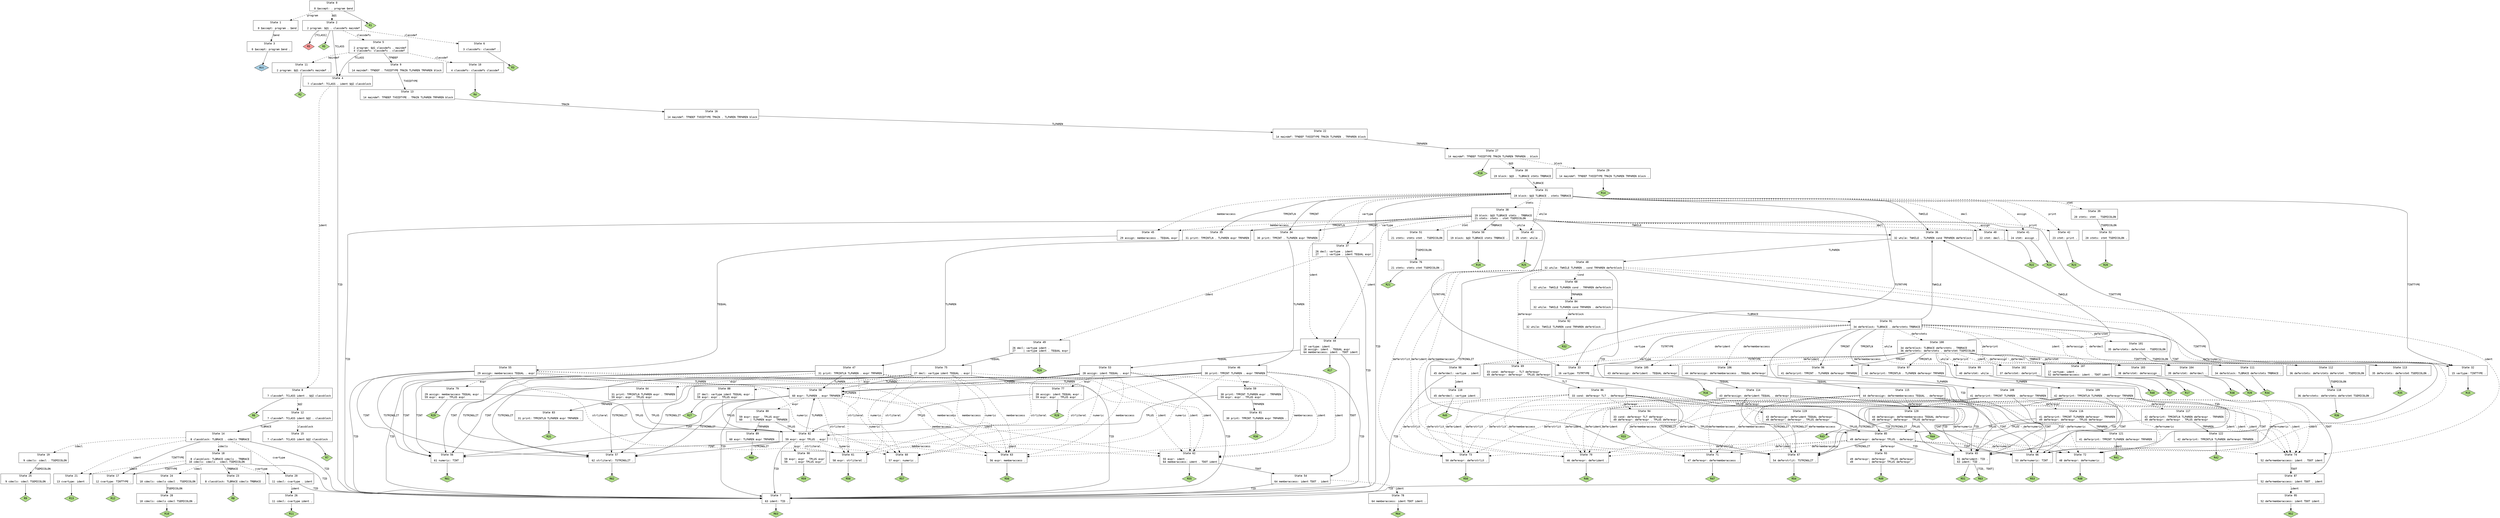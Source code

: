 // Generated by GNU Bison 3.0.2.
// Report bugs to <bug-bison@gnu.org>.
// Home page: <http://www.gnu.org/software/bison/>.

digraph "lsr_bison.y"
{
  node [fontname = courier, shape = box, colorscheme = paired6]
  edge [fontname = courier]

  0 [label="State 0\n\l  0 $accept: . program $end\l"]
  0 -> 1 [style=dashed label="program"]
  0 -> 2 [style=dashed label="$@1"]
  0 -> "0R1" [style=solid]
 "0R1" [label="R1", fillcolor=3, shape=diamond, style=filled]
  1 [label="State 1\n\l  0 $accept: program . $end\l"]
  1 -> 3 [style=solid label="$end"]
  2 [label="State 2\n\l  2 program: $@1 . classdefs maindef\l"]
  2 -> 4 [style=solid label="TCLASS"]
  2 -> 5 [style=dashed label="classdefs"]
  2 -> 6 [style=dashed label="classdef"]
  2 -> "2R5d" [label="[TCLASS]", style=solid]
 "2R5d" [label="R5", fillcolor=5, shape=diamond, style=filled]
  2 -> "2R5" [style=solid]
 "2R5" [label="R5", fillcolor=3, shape=diamond, style=filled]
  3 [label="State 3\n\l  0 $accept: program $end .\l"]
  3 -> "3R0" [style=solid]
 "3R0" [label="Acc", fillcolor=1, shape=diamond, style=filled]
  4 [label="State 4\n\l  7 classdef: TCLASS . ident $@2 classblock\l"]
  4 -> 7 [style=solid label="TID"]
  4 -> 8 [style=dashed label="ident"]
  5 [label="State 5\n\l  2 program: $@1 classdefs . maindef\l  4 classdefs: classdefs . classdef\l"]
  5 -> 9 [style=solid label="TFNDEF"]
  5 -> 4 [style=solid label="TCLASS"]
  5 -> 10 [style=dashed label="classdef"]
  5 -> 11 [style=dashed label="maindef"]
  6 [label="State 6\n\l  3 classdefs: classdef .\l"]
  6 -> "6R3" [style=solid]
 "6R3" [label="R3", fillcolor=3, shape=diamond, style=filled]
  7 [label="State 7\n\l 63 ident: TID .\l"]
  7 -> "7R63" [style=solid]
 "7R63" [label="R63", fillcolor=3, shape=diamond, style=filled]
  8 [label="State 8\n\l  7 classdef: TCLASS ident . $@2 classblock\l"]
  8 -> 12 [style=dashed label="$@2"]
  8 -> "8R6" [style=solid]
 "8R6" [label="R6", fillcolor=3, shape=diamond, style=filled]
  9 [label="State 9\n\l 14 maindef: TFNDEF . TVOIDTYPE TMAIN TLPAREN TRPAREN block\l"]
  9 -> 13 [style=solid label="TVOIDTYPE"]
  10 [label="State 10\n\l  4 classdefs: classdefs classdef .\l"]
  10 -> "10R4" [style=solid]
 "10R4" [label="R4", fillcolor=3, shape=diamond, style=filled]
  11 [label="State 11\n\l  2 program: $@1 classdefs maindef .\l"]
  11 -> "11R2" [style=solid]
 "11R2" [label="R2", fillcolor=3, shape=diamond, style=filled]
  12 [label="State 12\n\l  7 classdef: TCLASS ident $@2 . classblock\l"]
  12 -> 14 [style=solid label="TLBRACE"]
  12 -> 15 [style=dashed label="classblock"]
  13 [label="State 13\n\l 14 maindef: TFNDEF TVOIDTYPE . TMAIN TLPAREN TRPAREN block\l"]
  13 -> 16 [style=solid label="TMAIN"]
  14 [label="State 14\n\l  8 classblock: TLBRACE . cdecls TRBRACE\l"]
  14 -> 7 [style=solid label="TID"]
  14 -> 17 [style=solid label="TINTTYPE"]
  14 -> 18 [style=dashed label="cdecls"]
  14 -> 19 [style=dashed label="cdecl"]
  14 -> 20 [style=dashed label="cvartype"]
  14 -> 21 [style=dashed label="ident"]
  15 [label="State 15\n\l  7 classdef: TCLASS ident $@2 classblock .\l"]
  15 -> "15R7" [style=solid]
 "15R7" [label="R7", fillcolor=3, shape=diamond, style=filled]
  16 [label="State 16\n\l 14 maindef: TFNDEF TVOIDTYPE TMAIN . TLPAREN TRPAREN block\l"]
  16 -> 22 [style=solid label="TLPAREN"]
  17 [label="State 17\n\l 12 cvartype: TINTTYPE .\l"]
  17 -> "17R12" [style=solid]
 "17R12" [label="R12", fillcolor=3, shape=diamond, style=filled]
  18 [label="State 18\n\l  8 classblock: TLBRACE cdecls . TRBRACE\l 10 cdecls: cdecls . cdecl TSEMICOLON\l"]
  18 -> 7 [style=solid label="TID"]
  18 -> 17 [style=solid label="TINTTYPE"]
  18 -> 23 [style=solid label="TRBRACE"]
  18 -> 24 [style=dashed label="cdecl"]
  18 -> 20 [style=dashed label="cvartype"]
  18 -> 21 [style=dashed label="ident"]
  19 [label="State 19\n\l  9 cdecls: cdecl . TSEMICOLON\l"]
  19 -> 25 [style=solid label="TSEMICOLON"]
  20 [label="State 20\n\l 11 cdecl: cvartype . ident\l"]
  20 -> 7 [style=solid label="TID"]
  20 -> 26 [style=dashed label="ident"]
  21 [label="State 21\n\l 13 cvartype: ident .\l"]
  21 -> "21R13" [style=solid]
 "21R13" [label="R13", fillcolor=3, shape=diamond, style=filled]
  22 [label="State 22\n\l 14 maindef: TFNDEF TVOIDTYPE TMAIN TLPAREN . TRPAREN block\l"]
  22 -> 27 [style=solid label="TRPAREN"]
  23 [label="State 23\n\l  8 classblock: TLBRACE cdecls TRBRACE .\l"]
  23 -> "23R8" [style=solid]
 "23R8" [label="R8", fillcolor=3, shape=diamond, style=filled]
  24 [label="State 24\n\l 10 cdecls: cdecls cdecl . TSEMICOLON\l"]
  24 -> 28 [style=solid label="TSEMICOLON"]
  25 [label="State 25\n\l  9 cdecls: cdecl TSEMICOLON .\l"]
  25 -> "25R9" [style=solid]
 "25R9" [label="R9", fillcolor=3, shape=diamond, style=filled]
  26 [label="State 26\n\l 11 cdecl: cvartype ident .\l"]
  26 -> "26R11" [style=solid]
 "26R11" [label="R11", fillcolor=3, shape=diamond, style=filled]
  27 [label="State 27\n\l 14 maindef: TFNDEF TVOIDTYPE TMAIN TLPAREN TRPAREN . block\l"]
  27 -> 29 [style=dashed label="block"]
  27 -> 30 [style=dashed label="$@3"]
  27 -> "27R18" [style=solid]
 "27R18" [label="R18", fillcolor=3, shape=diamond, style=filled]
  28 [label="State 28\n\l 10 cdecls: cdecls cdecl TSEMICOLON .\l"]
  28 -> "28R10" [style=solid]
 "28R10" [label="R10", fillcolor=3, shape=diamond, style=filled]
  29 [label="State 29\n\l 14 maindef: TFNDEF TVOIDTYPE TMAIN TLPAREN TRPAREN block .\l"]
  29 -> "29R14" [style=solid]
 "29R14" [label="R14", fillcolor=3, shape=diamond, style=filled]
  30 [label="State 30\n\l 19 block: $@3 . TLBRACE stmts TRBRACE\l"]
  30 -> 31 [style=solid label="TLBRACE"]
  31 [label="State 31\n\l 19 block: $@3 TLBRACE . stmts TRBRACE\l"]
  31 -> 7 [style=solid label="TID"]
  31 -> 32 [style=solid label="TINTTYPE"]
  31 -> 33 [style=solid label="TSTRTYPE"]
  31 -> 34 [style=solid label="TPRINT"]
  31 -> 35 [style=solid label="TPRINTLN"]
  31 -> 36 [style=solid label="TWHILE"]
  31 -> 37 [style=dashed label="vartype"]
  31 -> 38 [style=dashed label="stmts"]
  31 -> 39 [style=dashed label="stmt"]
  31 -> 40 [style=dashed label="decl"]
  31 -> 41 [style=dashed label="assign"]
  31 -> 42 [style=dashed label="print"]
  31 -> 43 [style=dashed label="while"]
  31 -> 44 [style=dashed label="ident"]
  31 -> 45 [style=dashed label="memberaccess"]
  32 [label="State 32\n\l 15 vartype: TINTTYPE .\l"]
  32 -> "32R15" [style=solid]
 "32R15" [label="R15", fillcolor=3, shape=diamond, style=filled]
  33 [label="State 33\n\l 16 vartype: TSTRTYPE .\l"]
  33 -> "33R16" [style=solid]
 "33R16" [label="R16", fillcolor=3, shape=diamond, style=filled]
  34 [label="State 34\n\l 30 print: TPRINT . TLPAREN expr TRPAREN\l"]
  34 -> 46 [style=solid label="TLPAREN"]
  35 [label="State 35\n\l 31 print: TPRINTLN . TLPAREN expr TRPAREN\l"]
  35 -> 47 [style=solid label="TLPAREN"]
  36 [label="State 36\n\l 32 while: TWHILE . TLPAREN cond TRPAREN deferblock\l"]
  36 -> 48 [style=solid label="TLPAREN"]
  37 [label="State 37\n\l 26 decl: vartype . ident\l 27     | vartype . ident TEQUAL expr\l"]
  37 -> 7 [style=solid label="TID"]
  37 -> 49 [style=dashed label="ident"]
  38 [label="State 38\n\l 19 block: $@3 TLBRACE stmts . TRBRACE\l 21 stmts: stmts . stmt TSEMICOLON\l"]
  38 -> 7 [style=solid label="TID"]
  38 -> 32 [style=solid label="TINTTYPE"]
  38 -> 33 [style=solid label="TSTRTYPE"]
  38 -> 50 [style=solid label="TRBRACE"]
  38 -> 34 [style=solid label="TPRINT"]
  38 -> 35 [style=solid label="TPRINTLN"]
  38 -> 36 [style=solid label="TWHILE"]
  38 -> 37 [style=dashed label="vartype"]
  38 -> 51 [style=dashed label="stmt"]
  38 -> 40 [style=dashed label="decl"]
  38 -> 41 [style=dashed label="assign"]
  38 -> 42 [style=dashed label="print"]
  38 -> 43 [style=dashed label="while"]
  38 -> 44 [style=dashed label="ident"]
  38 -> 45 [style=dashed label="memberaccess"]
  39 [label="State 39\n\l 20 stmts: stmt . TSEMICOLON\l"]
  39 -> 52 [style=solid label="TSEMICOLON"]
  40 [label="State 40\n\l 22 stmt: decl .\l"]
  40 -> "40R22" [style=solid]
 "40R22" [label="R22", fillcolor=3, shape=diamond, style=filled]
  41 [label="State 41\n\l 24 stmt: assign .\l"]
  41 -> "41R24" [style=solid]
 "41R24" [label="R24", fillcolor=3, shape=diamond, style=filled]
  42 [label="State 42\n\l 23 stmt: print .\l"]
  42 -> "42R23" [style=solid]
 "42R23" [label="R23", fillcolor=3, shape=diamond, style=filled]
  43 [label="State 43\n\l 25 stmt: while .\l"]
  43 -> "43R25" [style=solid]
 "43R25" [label="R25", fillcolor=3, shape=diamond, style=filled]
  44 [label="State 44\n\l 17 vartype: ident .\l 28 assign: ident . TEQUAL expr\l 64 memberaccess: ident . TDOT ident\l"]
  44 -> 53 [style=solid label="TEQUAL"]
  44 -> 54 [style=solid label="TDOT"]
  44 -> "44R17" [style=solid]
 "44R17" [label="R17", fillcolor=3, shape=diamond, style=filled]
  45 [label="State 45\n\l 29 assign: memberaccess . TEQUAL expr\l"]
  45 -> 55 [style=solid label="TEQUAL"]
  46 [label="State 46\n\l 30 print: TPRINT TLPAREN . expr TRPAREN\l"]
  46 -> 7 [style=solid label="TID"]
  46 -> 56 [style=solid label="TINT"]
  46 -> 57 [style=solid label="TSTRINGLIT"]
  46 -> 58 [style=solid label="TLPAREN"]
  46 -> 59 [style=dashed label="expr"]
  46 -> 60 [style=dashed label="numeric"]
  46 -> 61 [style=dashed label="strliteral"]
  46 -> 62 [style=dashed label="ident"]
  46 -> 63 [style=dashed label="memberaccess"]
  47 [label="State 47\n\l 31 print: TPRINTLN TLPAREN . expr TRPAREN\l"]
  47 -> 7 [style=solid label="TID"]
  47 -> 56 [style=solid label="TINT"]
  47 -> 57 [style=solid label="TSTRINGLIT"]
  47 -> 58 [style=solid label="TLPAREN"]
  47 -> 64 [style=dashed label="expr"]
  47 -> 60 [style=dashed label="numeric"]
  47 -> 61 [style=dashed label="strliteral"]
  47 -> 62 [style=dashed label="ident"]
  47 -> 63 [style=dashed label="memberaccess"]
  48 [label="State 48\n\l 32 while: TWHILE TLPAREN . cond TRPAREN deferblock\l"]
  48 -> 65 [style=solid label="TID"]
  48 -> 66 [style=solid label="TINT"]
  48 -> 67 [style=solid label="TSTRINGLIT"]
  48 -> 68 [style=dashed label="cond"]
  48 -> 69 [style=dashed label="deferexpr"]
  48 -> 70 [style=dashed label="deferident"]
  48 -> 71 [style=dashed label="defermemberaccess"]
  48 -> 72 [style=dashed label="defernumeric"]
  48 -> 73 [style=dashed label="deferstrlit"]
  48 -> 74 [style=dashed label="ident"]
  49 [label="State 49\n\l 26 decl: vartype ident .\l 27     | vartype ident . TEQUAL expr\l"]
  49 -> 75 [style=solid label="TEQUAL"]
  49 -> "49R26" [style=solid]
 "49R26" [label="R26", fillcolor=3, shape=diamond, style=filled]
  50 [label="State 50\n\l 19 block: $@3 TLBRACE stmts TRBRACE .\l"]
  50 -> "50R19" [style=solid]
 "50R19" [label="R19", fillcolor=3, shape=diamond, style=filled]
  51 [label="State 51\n\l 21 stmts: stmts stmt . TSEMICOLON\l"]
  51 -> 76 [style=solid label="TSEMICOLON"]
  52 [label="State 52\n\l 20 stmts: stmt TSEMICOLON .\l"]
  52 -> "52R20" [style=solid]
 "52R20" [label="R20", fillcolor=3, shape=diamond, style=filled]
  53 [label="State 53\n\l 28 assign: ident TEQUAL . expr\l"]
  53 -> 7 [style=solid label="TID"]
  53 -> 56 [style=solid label="TINT"]
  53 -> 57 [style=solid label="TSTRINGLIT"]
  53 -> 58 [style=solid label="TLPAREN"]
  53 -> 77 [style=dashed label="expr"]
  53 -> 60 [style=dashed label="numeric"]
  53 -> 61 [style=dashed label="strliteral"]
  53 -> 62 [style=dashed label="ident"]
  53 -> 63 [style=dashed label="memberaccess"]
  54 [label="State 54\n\l 64 memberaccess: ident TDOT . ident\l"]
  54 -> 7 [style=solid label="TID"]
  54 -> 78 [style=dashed label="ident"]
  55 [label="State 55\n\l 29 assign: memberaccess TEQUAL . expr\l"]
  55 -> 7 [style=solid label="TID"]
  55 -> 56 [style=solid label="TINT"]
  55 -> 57 [style=solid label="TSTRINGLIT"]
  55 -> 58 [style=solid label="TLPAREN"]
  55 -> 79 [style=dashed label="expr"]
  55 -> 60 [style=dashed label="numeric"]
  55 -> 61 [style=dashed label="strliteral"]
  55 -> 62 [style=dashed label="ident"]
  55 -> 63 [style=dashed label="memberaccess"]
  56 [label="State 56\n\l 61 numeric: TINT .\l"]
  56 -> "56R61" [style=solid]
 "56R61" [label="R61", fillcolor=3, shape=diamond, style=filled]
  57 [label="State 57\n\l 62 strliteral: TSTRINGLIT .\l"]
  57 -> "57R62" [style=solid]
 "57R62" [label="R62", fillcolor=3, shape=diamond, style=filled]
  58 [label="State 58\n\l 60 expr: TLPAREN . expr TRPAREN\l"]
  58 -> 7 [style=solid label="TID"]
  58 -> 56 [style=solid label="TINT"]
  58 -> 57 [style=solid label="TSTRINGLIT"]
  58 -> 58 [style=solid label="TLPAREN"]
  58 -> 80 [style=dashed label="expr"]
  58 -> 60 [style=dashed label="numeric"]
  58 -> 61 [style=dashed label="strliteral"]
  58 -> 62 [style=dashed label="ident"]
  58 -> 63 [style=dashed label="memberaccess"]
  59 [label="State 59\n\l 30 print: TPRINT TLPAREN expr . TRPAREN\l 59 expr: expr . TPLUS expr\l"]
  59 -> 81 [style=solid label="TRPAREN"]
  59 -> 82 [style=solid label="TPLUS"]
  60 [label="State 60\n\l 57 expr: numeric .\l"]
  60 -> "60R57" [style=solid]
 "60R57" [label="R57", fillcolor=3, shape=diamond, style=filled]
  61 [label="State 61\n\l 58 expr: strliteral .\l"]
  61 -> "61R58" [style=solid]
 "61R58" [label="R58", fillcolor=3, shape=diamond, style=filled]
  62 [label="State 62\n\l 55 expr: ident .\l 64 memberaccess: ident . TDOT ident\l"]
  62 -> 54 [style=solid label="TDOT"]
  62 -> "62R55" [style=solid]
 "62R55" [label="R55", fillcolor=3, shape=diamond, style=filled]
  63 [label="State 63\n\l 56 expr: memberaccess .\l"]
  63 -> "63R56" [style=solid]
 "63R56" [label="R56", fillcolor=3, shape=diamond, style=filled]
  64 [label="State 64\n\l 31 print: TPRINTLN TLPAREN expr . TRPAREN\l 59 expr: expr . TPLUS expr\l"]
  64 -> 83 [style=solid label="TRPAREN"]
  64 -> 82 [style=solid label="TPLUS"]
  65 [label="State 65\n\l 51 deferident: TID .\l 63 ident: TID .\l"]
  65 -> "65R51" [style=solid]
 "65R51" [label="R51", fillcolor=3, shape=diamond, style=filled]
  65 -> "65R63" [label="[TID, TDOT]", style=solid]
 "65R63" [label="R63", fillcolor=3, shape=diamond, style=filled]
  66 [label="State 66\n\l 53 defernumeric: TINT .\l"]
  66 -> "66R53" [style=solid]
 "66R53" [label="R53", fillcolor=3, shape=diamond, style=filled]
  67 [label="State 67\n\l 54 deferstrlit: TSTRINGLIT .\l"]
  67 -> "67R54" [style=solid]
 "67R54" [label="R54", fillcolor=3, shape=diamond, style=filled]
  68 [label="State 68\n\l 32 while: TWHILE TLPAREN cond . TRPAREN deferblock\l"]
  68 -> 84 [style=solid label="TRPAREN"]
  69 [label="State 69\n\l 33 cond: deferexpr . TLT deferexpr\l 49 deferexpr: deferexpr . TPLUS deferexpr\l"]
  69 -> 85 [style=solid label="TPLUS"]
  69 -> 86 [style=solid label="TLT"]
  70 [label="State 70\n\l 46 deferexpr: deferident .\l"]
  70 -> "70R46" [style=solid]
 "70R46" [label="R46", fillcolor=3, shape=diamond, style=filled]
  71 [label="State 71\n\l 47 deferexpr: defermemberaccess .\l"]
  71 -> "71R47" [style=solid]
 "71R47" [label="R47", fillcolor=3, shape=diamond, style=filled]
  72 [label="State 72\n\l 48 deferexpr: defernumeric .\l"]
  72 -> "72R48" [style=solid]
 "72R48" [label="R48", fillcolor=3, shape=diamond, style=filled]
  73 [label="State 73\n\l 50 deferexpr: deferstrlit .\l"]
  73 -> "73R50" [style=solid]
 "73R50" [label="R50", fillcolor=3, shape=diamond, style=filled]
  74 [label="State 74\n\l 52 defermemberaccess: ident . TDOT ident\l"]
  74 -> 87 [style=solid label="TDOT"]
  75 [label="State 75\n\l 27 decl: vartype ident TEQUAL . expr\l"]
  75 -> 7 [style=solid label="TID"]
  75 -> 56 [style=solid label="TINT"]
  75 -> 57 [style=solid label="TSTRINGLIT"]
  75 -> 58 [style=solid label="TLPAREN"]
  75 -> 88 [style=dashed label="expr"]
  75 -> 60 [style=dashed label="numeric"]
  75 -> 61 [style=dashed label="strliteral"]
  75 -> 62 [style=dashed label="ident"]
  75 -> 63 [style=dashed label="memberaccess"]
  76 [label="State 76\n\l 21 stmts: stmts stmt TSEMICOLON .\l"]
  76 -> "76R21" [style=solid]
 "76R21" [label="R21", fillcolor=3, shape=diamond, style=filled]
  77 [label="State 77\n\l 28 assign: ident TEQUAL expr .\l 59 expr: expr . TPLUS expr\l"]
  77 -> 82 [style=solid label="TPLUS"]
  77 -> "77R28" [style=solid]
 "77R28" [label="R28", fillcolor=3, shape=diamond, style=filled]
  78 [label="State 78\n\l 64 memberaccess: ident TDOT ident .\l"]
  78 -> "78R64" [style=solid]
 "78R64" [label="R64", fillcolor=3, shape=diamond, style=filled]
  79 [label="State 79\n\l 29 assign: memberaccess TEQUAL expr .\l 59 expr: expr . TPLUS expr\l"]
  79 -> 82 [style=solid label="TPLUS"]
  79 -> "79R29" [style=solid]
 "79R29" [label="R29", fillcolor=3, shape=diamond, style=filled]
  80 [label="State 80\n\l 59 expr: expr . TPLUS expr\l 60     | TLPAREN expr . TRPAREN\l"]
  80 -> 89 [style=solid label="TRPAREN"]
  80 -> 82 [style=solid label="TPLUS"]
  81 [label="State 81\n\l 30 print: TPRINT TLPAREN expr TRPAREN .\l"]
  81 -> "81R30" [style=solid]
 "81R30" [label="R30", fillcolor=3, shape=diamond, style=filled]
  82 [label="State 82\n\l 59 expr: expr TPLUS . expr\l"]
  82 -> 7 [style=solid label="TID"]
  82 -> 56 [style=solid label="TINT"]
  82 -> 57 [style=solid label="TSTRINGLIT"]
  82 -> 58 [style=solid label="TLPAREN"]
  82 -> 90 [style=dashed label="expr"]
  82 -> 60 [style=dashed label="numeric"]
  82 -> 61 [style=dashed label="strliteral"]
  82 -> 62 [style=dashed label="ident"]
  82 -> 63 [style=dashed label="memberaccess"]
  83 [label="State 83\n\l 31 print: TPRINTLN TLPAREN expr TRPAREN .\l"]
  83 -> "83R31" [style=solid]
 "83R31" [label="R31", fillcolor=3, shape=diamond, style=filled]
  84 [label="State 84\n\l 32 while: TWHILE TLPAREN cond TRPAREN . deferblock\l"]
  84 -> 91 [style=solid label="TLBRACE"]
  84 -> 92 [style=dashed label="deferblock"]
  85 [label="State 85\n\l 49 deferexpr: deferexpr TPLUS . deferexpr\l"]
  85 -> 65 [style=solid label="TID"]
  85 -> 66 [style=solid label="TINT"]
  85 -> 67 [style=solid label="TSTRINGLIT"]
  85 -> 93 [style=dashed label="deferexpr"]
  85 -> 70 [style=dashed label="deferident"]
  85 -> 71 [style=dashed label="defermemberaccess"]
  85 -> 72 [style=dashed label="defernumeric"]
  85 -> 73 [style=dashed label="deferstrlit"]
  85 -> 74 [style=dashed label="ident"]
  86 [label="State 86\n\l 33 cond: deferexpr TLT . deferexpr\l"]
  86 -> 65 [style=solid label="TID"]
  86 -> 66 [style=solid label="TINT"]
  86 -> 67 [style=solid label="TSTRINGLIT"]
  86 -> 94 [style=dashed label="deferexpr"]
  86 -> 70 [style=dashed label="deferident"]
  86 -> 71 [style=dashed label="defermemberaccess"]
  86 -> 72 [style=dashed label="defernumeric"]
  86 -> 73 [style=dashed label="deferstrlit"]
  86 -> 74 [style=dashed label="ident"]
  87 [label="State 87\n\l 52 defermemberaccess: ident TDOT . ident\l"]
  87 -> 7 [style=solid label="TID"]
  87 -> 95 [style=dashed label="ident"]
  88 [label="State 88\n\l 27 decl: vartype ident TEQUAL expr .\l 59 expr: expr . TPLUS expr\l"]
  88 -> 82 [style=solid label="TPLUS"]
  88 -> "88R27" [style=solid]
 "88R27" [label="R27", fillcolor=3, shape=diamond, style=filled]
  89 [label="State 89\n\l 60 expr: TLPAREN expr TRPAREN .\l"]
  89 -> "89R60" [style=solid]
 "89R60" [label="R60", fillcolor=3, shape=diamond, style=filled]
  90 [label="State 90\n\l 59 expr: expr . TPLUS expr\l 59     | expr TPLUS expr .\l"]
  90 -> "90R59" [style=solid]
 "90R59" [label="R59", fillcolor=3, shape=diamond, style=filled]
  91 [label="State 91\n\l 34 deferblock: TLBRACE . deferstmts TRBRACE\l"]
  91 -> 65 [style=solid label="TID"]
  91 -> 32 [style=solid label="TINTTYPE"]
  91 -> 33 [style=solid label="TSTRTYPE"]
  91 -> 96 [style=solid label="TPRINT"]
  91 -> 97 [style=solid label="TPRINTLN"]
  91 -> 36 [style=solid label="TWHILE"]
  91 -> 98 [style=dashed label="vartype"]
  91 -> 99 [style=dashed label="while"]
  91 -> 100 [style=dashed label="deferstmts"]
  91 -> 101 [style=dashed label="deferstmt"]
  91 -> 102 [style=dashed label="deferprint"]
  91 -> 103 [style=dashed label="deferassign"]
  91 -> 104 [style=dashed label="deferdecl"]
  91 -> 105 [style=dashed label="deferident"]
  91 -> 106 [style=dashed label="defermemberaccess"]
  91 -> 107 [style=dashed label="ident"]
  92 [label="State 92\n\l 32 while: TWHILE TLPAREN cond TRPAREN deferblock .\l"]
  92 -> "92R32" [style=solid]
 "92R32" [label="R32", fillcolor=3, shape=diamond, style=filled]
  93 [label="State 93\n\l 49 deferexpr: deferexpr . TPLUS deferexpr\l 49          | deferexpr TPLUS deferexpr .\l"]
  93 -> "93R49" [style=solid]
 "93R49" [label="R49", fillcolor=3, shape=diamond, style=filled]
  94 [label="State 94\n\l 33 cond: deferexpr TLT deferexpr .\l 49 deferexpr: deferexpr . TPLUS deferexpr\l"]
  94 -> 85 [style=solid label="TPLUS"]
  94 -> "94R33" [style=solid]
 "94R33" [label="R33", fillcolor=3, shape=diamond, style=filled]
  95 [label="State 95\n\l 52 defermemberaccess: ident TDOT ident .\l"]
  95 -> "95R52" [style=solid]
 "95R52" [label="R52", fillcolor=3, shape=diamond, style=filled]
  96 [label="State 96\n\l 41 deferprint: TPRINT . TLPAREN deferexpr TRPAREN\l"]
  96 -> 108 [style=solid label="TLPAREN"]
  97 [label="State 97\n\l 42 deferprint: TPRINTLN . TLPAREN deferexpr TRPAREN\l"]
  97 -> 109 [style=solid label="TLPAREN"]
  98 [label="State 98\n\l 45 deferdecl: vartype . ident\l"]
  98 -> 7 [style=solid label="TID"]
  98 -> 110 [style=dashed label="ident"]
  99 [label="State 99\n\l 40 deferstmt: while .\l"]
  99 -> "99R40" [style=solid]
 "99R40" [label="R40", fillcolor=3, shape=diamond, style=filled]
  100 [label="State 100\n\l 34 deferblock: TLBRACE deferstmts . TRBRACE\l 36 deferstmts: deferstmts . deferstmt TSEMICOLON\l"]
  100 -> 65 [style=solid label="TID"]
  100 -> 32 [style=solid label="TINTTYPE"]
  100 -> 33 [style=solid label="TSTRTYPE"]
  100 -> 111 [style=solid label="TRBRACE"]
  100 -> 96 [style=solid label="TPRINT"]
  100 -> 97 [style=solid label="TPRINTLN"]
  100 -> 36 [style=solid label="TWHILE"]
  100 -> 98 [style=dashed label="vartype"]
  100 -> 99 [style=dashed label="while"]
  100 -> 112 [style=dashed label="deferstmt"]
  100 -> 102 [style=dashed label="deferprint"]
  100 -> 103 [style=dashed label="deferassign"]
  100 -> 104 [style=dashed label="deferdecl"]
  100 -> 105 [style=dashed label="deferident"]
  100 -> 106 [style=dashed label="defermemberaccess"]
  100 -> 107 [style=dashed label="ident"]
  101 [label="State 101\n\l 35 deferstmts: deferstmt . TSEMICOLON\l"]
  101 -> 113 [style=solid label="TSEMICOLON"]
  102 [label="State 102\n\l 37 deferstmt: deferprint .\l"]
  102 -> "102R37" [style=solid]
 "102R37" [label="R37", fillcolor=3, shape=diamond, style=filled]
  103 [label="State 103\n\l 38 deferstmt: deferassign .\l"]
  103 -> "103R38" [style=solid]
 "103R38" [label="R38", fillcolor=3, shape=diamond, style=filled]
  104 [label="State 104\n\l 39 deferstmt: deferdecl .\l"]
  104 -> "104R39" [style=solid]
 "104R39" [label="R39", fillcolor=3, shape=diamond, style=filled]
  105 [label="State 105\n\l 43 deferassign: deferident . TEQUAL deferexpr\l"]
  105 -> 114 [style=solid label="TEQUAL"]
  106 [label="State 106\n\l 44 deferassign: defermemberaccess . TEQUAL deferexpr\l"]
  106 -> 115 [style=solid label="TEQUAL"]
  107 [label="State 107\n\l 17 vartype: ident .\l 52 defermemberaccess: ident . TDOT ident\l"]
  107 -> 87 [style=solid label="TDOT"]
  107 -> "107R17" [style=solid]
 "107R17" [label="R17", fillcolor=3, shape=diamond, style=filled]
  108 [label="State 108\n\l 41 deferprint: TPRINT TLPAREN . deferexpr TRPAREN\l"]
  108 -> 65 [style=solid label="TID"]
  108 -> 66 [style=solid label="TINT"]
  108 -> 67 [style=solid label="TSTRINGLIT"]
  108 -> 116 [style=dashed label="deferexpr"]
  108 -> 70 [style=dashed label="deferident"]
  108 -> 71 [style=dashed label="defermemberaccess"]
  108 -> 72 [style=dashed label="defernumeric"]
  108 -> 73 [style=dashed label="deferstrlit"]
  108 -> 74 [style=dashed label="ident"]
  109 [label="State 109\n\l 42 deferprint: TPRINTLN TLPAREN . deferexpr TRPAREN\l"]
  109 -> 65 [style=solid label="TID"]
  109 -> 66 [style=solid label="TINT"]
  109 -> 67 [style=solid label="TSTRINGLIT"]
  109 -> 117 [style=dashed label="deferexpr"]
  109 -> 70 [style=dashed label="deferident"]
  109 -> 71 [style=dashed label="defermemberaccess"]
  109 -> 72 [style=dashed label="defernumeric"]
  109 -> 73 [style=dashed label="deferstrlit"]
  109 -> 74 [style=dashed label="ident"]
  110 [label="State 110\n\l 45 deferdecl: vartype ident .\l"]
  110 -> "110R45" [style=solid]
 "110R45" [label="R45", fillcolor=3, shape=diamond, style=filled]
  111 [label="State 111\n\l 34 deferblock: TLBRACE deferstmts TRBRACE .\l"]
  111 -> "111R34" [style=solid]
 "111R34" [label="R34", fillcolor=3, shape=diamond, style=filled]
  112 [label="State 112\n\l 36 deferstmts: deferstmts deferstmt . TSEMICOLON\l"]
  112 -> 118 [style=solid label="TSEMICOLON"]
  113 [label="State 113\n\l 35 deferstmts: deferstmt TSEMICOLON .\l"]
  113 -> "113R35" [style=solid]
 "113R35" [label="R35", fillcolor=3, shape=diamond, style=filled]
  114 [label="State 114\n\l 43 deferassign: deferident TEQUAL . deferexpr\l"]
  114 -> 65 [style=solid label="TID"]
  114 -> 66 [style=solid label="TINT"]
  114 -> 67 [style=solid label="TSTRINGLIT"]
  114 -> 119 [style=dashed label="deferexpr"]
  114 -> 70 [style=dashed label="deferident"]
  114 -> 71 [style=dashed label="defermemberaccess"]
  114 -> 72 [style=dashed label="defernumeric"]
  114 -> 73 [style=dashed label="deferstrlit"]
  114 -> 74 [style=dashed label="ident"]
  115 [label="State 115\n\l 44 deferassign: defermemberaccess TEQUAL . deferexpr\l"]
  115 -> 65 [style=solid label="TID"]
  115 -> 66 [style=solid label="TINT"]
  115 -> 67 [style=solid label="TSTRINGLIT"]
  115 -> 120 [style=dashed label="deferexpr"]
  115 -> 70 [style=dashed label="deferident"]
  115 -> 71 [style=dashed label="defermemberaccess"]
  115 -> 72 [style=dashed label="defernumeric"]
  115 -> 73 [style=dashed label="deferstrlit"]
  115 -> 74 [style=dashed label="ident"]
  116 [label="State 116\n\l 41 deferprint: TPRINT TLPAREN deferexpr . TRPAREN\l 49 deferexpr: deferexpr . TPLUS deferexpr\l"]
  116 -> 121 [style=solid label="TRPAREN"]
  116 -> 85 [style=solid label="TPLUS"]
  117 [label="State 117\n\l 42 deferprint: TPRINTLN TLPAREN deferexpr . TRPAREN\l 49 deferexpr: deferexpr . TPLUS deferexpr\l"]
  117 -> 122 [style=solid label="TRPAREN"]
  117 -> 85 [style=solid label="TPLUS"]
  118 [label="State 118\n\l 36 deferstmts: deferstmts deferstmt TSEMICOLON .\l"]
  118 -> "118R36" [style=solid]
 "118R36" [label="R36", fillcolor=3, shape=diamond, style=filled]
  119 [label="State 119\n\l 43 deferassign: deferident TEQUAL deferexpr .\l 49 deferexpr: deferexpr . TPLUS deferexpr\l"]
  119 -> 85 [style=solid label="TPLUS"]
  119 -> "119R43" [style=solid]
 "119R43" [label="R43", fillcolor=3, shape=diamond, style=filled]
  120 [label="State 120\n\l 44 deferassign: defermemberaccess TEQUAL deferexpr .\l 49 deferexpr: deferexpr . TPLUS deferexpr\l"]
  120 -> 85 [style=solid label="TPLUS"]
  120 -> "120R44" [style=solid]
 "120R44" [label="R44", fillcolor=3, shape=diamond, style=filled]
  121 [label="State 121\n\l 41 deferprint: TPRINT TLPAREN deferexpr TRPAREN .\l"]
  121 -> "121R41" [style=solid]
 "121R41" [label="R41", fillcolor=3, shape=diamond, style=filled]
  122 [label="State 122\n\l 42 deferprint: TPRINTLN TLPAREN deferexpr TRPAREN .\l"]
  122 -> "122R42" [style=solid]
 "122R42" [label="R42", fillcolor=3, shape=diamond, style=filled]
}
